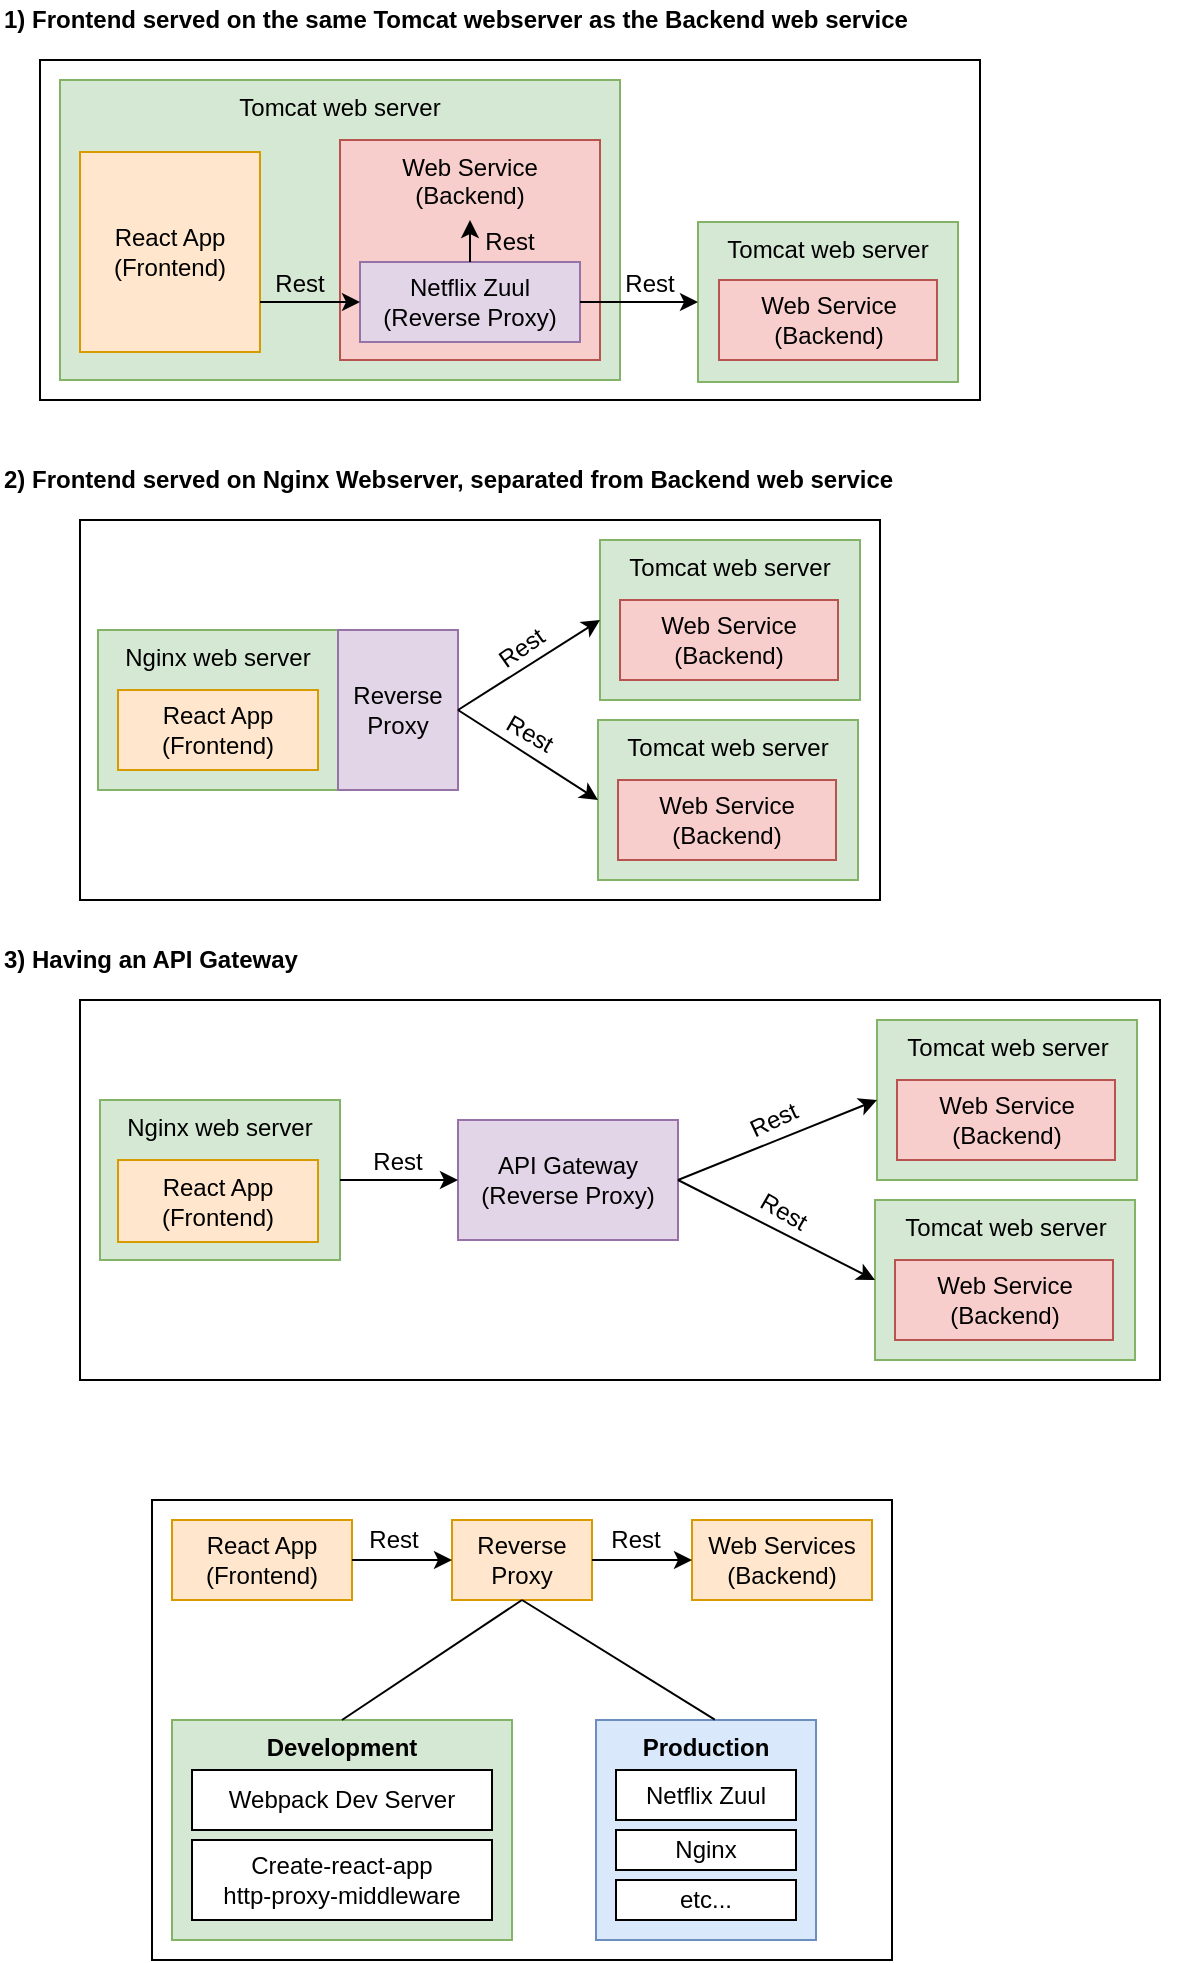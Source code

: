<mxfile version="14.6.13" type="device"><diagram id="Fkw8eMDGHqez8uOC3264" name="Page-1"><mxGraphModel dx="1306" dy="645" grid="1" gridSize="10" guides="1" tooltips="1" connect="1" arrows="1" fold="1" page="1" pageScale="1" pageWidth="850" pageHeight="1100" math="0" shadow="0"><root><mxCell id="0"/><mxCell id="1" parent="0"/><mxCell id="xfA2XDTKT5BC8sRbpRYR-3" value="" style="rounded=0;whiteSpace=wrap;html=1;" vertex="1" parent="1"><mxGeometry x="70" y="300" width="400" height="190" as="geometry"/></mxCell><mxCell id="xfA2XDTKT5BC8sRbpRYR-2" value="" style="rounded=0;whiteSpace=wrap;html=1;" vertex="1" parent="1"><mxGeometry x="50" y="70" width="470" height="170" as="geometry"/></mxCell><mxCell id="N-eZqZylQsvtXSieaPsM-51" value="Nginx web server" style="rounded=0;whiteSpace=wrap;html=1;fillColor=#d5e8d4;align=center;verticalAlign=top;strokeColor=#82b366;" parent="1" vertex="1"><mxGeometry x="79" y="355" width="120" height="80" as="geometry"/></mxCell><mxCell id="N-eZqZylQsvtXSieaPsM-48" value="Tomcat web server" style="rounded=0;whiteSpace=wrap;html=1;fillColor=#d5e8d4;align=center;verticalAlign=top;strokeColor=#82b366;" parent="1" vertex="1"><mxGeometry x="60" y="80" width="280" height="150" as="geometry"/></mxCell><mxCell id="N-eZqZylQsvtXSieaPsM-44" value="" style="rounded=0;whiteSpace=wrap;html=1;align=center;" parent="1" vertex="1"><mxGeometry x="106" y="790" width="370" height="230" as="geometry"/></mxCell><mxCell id="N-eZqZylQsvtXSieaPsM-3" value="1) Frontend served on the same Tomcat webserver as the Backend web service" style="text;html=1;strokeColor=none;fillColor=none;align=left;verticalAlign=middle;whiteSpace=wrap;rounded=0;fontStyle=1" parent="1" vertex="1"><mxGeometry x="30" y="40" width="570" height="20" as="geometry"/></mxCell><mxCell id="N-eZqZylQsvtXSieaPsM-4" value="2) Frontend served on Nginx Webserver, separated from Backend web service" style="text;html=1;strokeColor=none;fillColor=none;align=left;verticalAlign=middle;whiteSpace=wrap;rounded=0;fontStyle=1" parent="1" vertex="1"><mxGeometry x="30" y="270" width="590" height="20" as="geometry"/></mxCell><mxCell id="N-eZqZylQsvtXSieaPsM-18" value="React App&lt;br&gt;(Frontend)" style="rounded=0;whiteSpace=wrap;html=1;align=center;fillColor=#ffe6cc;strokeColor=#d79b00;" parent="1" vertex="1"><mxGeometry x="116" y="800" width="90" height="40" as="geometry"/></mxCell><mxCell id="N-eZqZylQsvtXSieaPsM-19" value="&lt;div&gt;Web Services&lt;/div&gt;&lt;div&gt;(Backend)&lt;br&gt;&lt;/div&gt;" style="rounded=0;whiteSpace=wrap;html=1;align=center;fillColor=#ffe6cc;strokeColor=#d79b00;" parent="1" vertex="1"><mxGeometry x="376" y="800" width="90" height="40" as="geometry"/></mxCell><mxCell id="N-eZqZylQsvtXSieaPsM-24" value="&lt;div&gt;Reverse &lt;br&gt;&lt;/div&gt;&lt;div&gt;Proxy&lt;/div&gt; " style="rounded=0;whiteSpace=wrap;html=1;align=center;fillColor=#ffe6cc;strokeColor=#d79b00;" parent="1" vertex="1"><mxGeometry x="256" y="800" width="70" height="40" as="geometry"/></mxCell><mxCell id="N-eZqZylQsvtXSieaPsM-30" value="" style="endArrow=classic;html=1;exitX=1;exitY=0.5;exitDx=0;exitDy=0;entryX=0;entryY=0.5;entryDx=0;entryDy=0;" parent="1" source="N-eZqZylQsvtXSieaPsM-18" target="N-eZqZylQsvtXSieaPsM-24" edge="1"><mxGeometry width="50" height="50" relative="1" as="geometry"><mxPoint x="216" y="770" as="sourcePoint"/><mxPoint x="266" y="720" as="targetPoint"/></mxGeometry></mxCell><mxCell id="N-eZqZylQsvtXSieaPsM-31" value="" style="endArrow=classic;html=1;entryX=0;entryY=0.5;entryDx=0;entryDy=0;exitX=1;exitY=0.5;exitDx=0;exitDy=0;" parent="1" source="N-eZqZylQsvtXSieaPsM-24" target="N-eZqZylQsvtXSieaPsM-19" edge="1"><mxGeometry width="50" height="50" relative="1" as="geometry"><mxPoint x="256" y="810" as="sourcePoint"/><mxPoint x="306" y="760" as="targetPoint"/></mxGeometry></mxCell><mxCell id="N-eZqZylQsvtXSieaPsM-32" value="Rest" style="text;html=1;strokeColor=none;fillColor=none;align=center;verticalAlign=middle;whiteSpace=wrap;rounded=0;" parent="1" vertex="1"><mxGeometry x="207" y="800" width="40" height="20" as="geometry"/></mxCell><mxCell id="N-eZqZylQsvtXSieaPsM-33" value="Rest" style="text;html=1;strokeColor=none;fillColor=none;align=center;verticalAlign=middle;whiteSpace=wrap;rounded=0;" parent="1" vertex="1"><mxGeometry x="328" y="800" width="40" height="20" as="geometry"/></mxCell><mxCell id="N-eZqZylQsvtXSieaPsM-34" value="&lt;b&gt;Development&lt;/b&gt;" style="rounded=0;whiteSpace=wrap;html=1;align=center;verticalAlign=top;fillColor=#d5e8d4;strokeColor=#82b366;" parent="1" vertex="1"><mxGeometry x="116" y="900" width="170" height="110" as="geometry"/></mxCell><mxCell id="N-eZqZylQsvtXSieaPsM-35" value="&lt;div&gt;Webpack Dev Server&lt;/div&gt;" style="rounded=0;whiteSpace=wrap;html=1;align=center;" parent="1" vertex="1"><mxGeometry x="126" y="925" width="150" height="30" as="geometry"/></mxCell><mxCell id="N-eZqZylQsvtXSieaPsM-36" value="&lt;div&gt;Create-react-app&lt;br&gt;&lt;/div&gt;&lt;div&gt;http-proxy-middleware&lt;/div&gt;" style="rounded=0;whiteSpace=wrap;html=1;align=center;" parent="1" vertex="1"><mxGeometry x="126" y="960" width="150" height="40" as="geometry"/></mxCell><mxCell id="N-eZqZylQsvtXSieaPsM-37" value="&lt;b&gt;Production&lt;/b&gt;" style="rounded=0;whiteSpace=wrap;html=1;align=center;verticalAlign=top;fillColor=#dae8fc;strokeColor=#6c8ebf;" parent="1" vertex="1"><mxGeometry x="328" y="900" width="110" height="110" as="geometry"/></mxCell><mxCell id="N-eZqZylQsvtXSieaPsM-38" value="Netflix Zuul" style="rounded=0;whiteSpace=wrap;html=1;align=center;" parent="1" vertex="1"><mxGeometry x="338" y="925" width="90" height="25" as="geometry"/></mxCell><mxCell id="N-eZqZylQsvtXSieaPsM-39" value="Nginx" style="rounded=0;whiteSpace=wrap;html=1;align=center;" parent="1" vertex="1"><mxGeometry x="338" y="955" width="90" height="20" as="geometry"/></mxCell><mxCell id="N-eZqZylQsvtXSieaPsM-40" value="" style="endArrow=none;html=1;entryX=0.5;entryY=1;entryDx=0;entryDy=0;exitX=0.5;exitY=0;exitDx=0;exitDy=0;" parent="1" source="N-eZqZylQsvtXSieaPsM-34" target="N-eZqZylQsvtXSieaPsM-24" edge="1"><mxGeometry width="50" height="50" relative="1" as="geometry"><mxPoint x="256" y="930" as="sourcePoint"/><mxPoint x="306" y="880" as="targetPoint"/></mxGeometry></mxCell><mxCell id="N-eZqZylQsvtXSieaPsM-41" value="" style="endArrow=none;html=1;entryX=0.5;entryY=1;entryDx=0;entryDy=0;exitX=0.54;exitY=-0.002;exitDx=0;exitDy=0;exitPerimeter=0;" parent="1" source="N-eZqZylQsvtXSieaPsM-37" target="N-eZqZylQsvtXSieaPsM-24" edge="1"><mxGeometry width="50" height="50" relative="1" as="geometry"><mxPoint x="226" y="930" as="sourcePoint"/><mxPoint x="276" y="880" as="targetPoint"/></mxGeometry></mxCell><mxCell id="N-eZqZylQsvtXSieaPsM-43" value="etc..." style="rounded=0;whiteSpace=wrap;html=1;align=center;" parent="1" vertex="1"><mxGeometry x="338" y="980" width="90" height="20" as="geometry"/></mxCell><mxCell id="N-eZqZylQsvtXSieaPsM-46" value="React App&lt;br&gt;(Frontend)" style="rounded=0;whiteSpace=wrap;html=1;align=center;fillColor=#ffe6cc;strokeColor=#d79b00;" parent="1" vertex="1"><mxGeometry x="70" y="116" width="90" height="100" as="geometry"/></mxCell><mxCell id="N-eZqZylQsvtXSieaPsM-47" value="&lt;div&gt;Web Service&lt;/div&gt;&lt;div&gt;(Backend)&lt;br&gt;&lt;/div&gt;" style="rounded=0;whiteSpace=wrap;html=1;align=center;fillColor=#f8cecc;strokeColor=#b85450;verticalAlign=top;" parent="1" vertex="1"><mxGeometry x="200" y="110" width="130" height="110" as="geometry"/></mxCell><mxCell id="N-eZqZylQsvtXSieaPsM-49" value="&lt;div&gt;Netflix Zuul&lt;/div&gt;&lt;div&gt;(Reverse Proxy)&lt;br&gt;&lt;/div&gt;" style="rounded=0;whiteSpace=wrap;html=1;fillColor=#e1d5e7;align=center;strokeColor=#9673a6;" parent="1" vertex="1"><mxGeometry x="210" y="171" width="110" height="40" as="geometry"/></mxCell><mxCell id="N-eZqZylQsvtXSieaPsM-50" value="React App&lt;br&gt;(Frontend)" style="rounded=0;whiteSpace=wrap;html=1;align=center;fillColor=#ffe6cc;strokeColor=#d79b00;" parent="1" vertex="1"><mxGeometry x="89" y="385" width="100" height="40" as="geometry"/></mxCell><mxCell id="N-eZqZylQsvtXSieaPsM-52" value="Tomcat web server" style="rounded=0;whiteSpace=wrap;html=1;fillColor=#d5e8d4;align=center;verticalAlign=top;strokeColor=#82b366;" parent="1" vertex="1"><mxGeometry x="330" y="310" width="130" height="80" as="geometry"/></mxCell><mxCell id="N-eZqZylQsvtXSieaPsM-54" value="&lt;div&gt;Web Service&lt;/div&gt;&lt;div&gt;(Backend)&lt;br&gt;&lt;/div&gt;" style="rounded=0;whiteSpace=wrap;html=1;align=center;fillColor=#f8cecc;strokeColor=#b85450;" parent="1" vertex="1"><mxGeometry x="340" y="340" width="109" height="40" as="geometry"/></mxCell><mxCell id="N-eZqZylQsvtXSieaPsM-56" value="Reverse Proxy" style="rounded=0;whiteSpace=wrap;html=1;fillColor=#e1d5e7;align=center;strokeColor=#9673a6;" parent="1" vertex="1"><mxGeometry x="199" y="355" width="60" height="80" as="geometry"/></mxCell><mxCell id="N-eZqZylQsvtXSieaPsM-57" value="" style="endArrow=classic;html=1;exitX=1;exitY=0.5;exitDx=0;exitDy=0;entryX=0;entryY=0.5;entryDx=0;entryDy=0;" parent="1" source="N-eZqZylQsvtXSieaPsM-56" target="N-eZqZylQsvtXSieaPsM-52" edge="1"><mxGeometry width="50" height="50" relative="1" as="geometry"><mxPoint x="260" y="380" as="sourcePoint"/><mxPoint x="310" y="330" as="targetPoint"/></mxGeometry></mxCell><mxCell id="N-eZqZylQsvtXSieaPsM-58" value="Rest" style="text;html=1;strokeColor=none;fillColor=none;align=center;verticalAlign=middle;whiteSpace=wrap;rounded=0;rotation=-35;" parent="1" vertex="1"><mxGeometry x="271" y="354" width="40" height="20" as="geometry"/></mxCell><mxCell id="N-eZqZylQsvtXSieaPsM-59" value="" style="endArrow=classic;html=1;exitX=1;exitY=0.75;exitDx=0;exitDy=0;entryX=0;entryY=0.5;entryDx=0;entryDy=0;" parent="1" source="N-eZqZylQsvtXSieaPsM-46" target="N-eZqZylQsvtXSieaPsM-49" edge="1"><mxGeometry width="50" height="50" relative="1" as="geometry"><mxPoint x="260" y="210" as="sourcePoint"/><mxPoint x="310" y="160" as="targetPoint"/></mxGeometry></mxCell><mxCell id="N-eZqZylQsvtXSieaPsM-60" value="Rest" style="text;html=1;strokeColor=none;fillColor=none;align=center;verticalAlign=middle;whiteSpace=wrap;rounded=0;" parent="1" vertex="1"><mxGeometry x="160" y="172" width="40" height="20" as="geometry"/></mxCell><mxCell id="xfA2XDTKT5BC8sRbpRYR-4" value="Tomcat web server" style="rounded=0;whiteSpace=wrap;html=1;fillColor=#d5e8d4;align=center;verticalAlign=top;strokeColor=#82b366;" vertex="1" parent="1"><mxGeometry x="329" y="400" width="130" height="80" as="geometry"/></mxCell><mxCell id="xfA2XDTKT5BC8sRbpRYR-5" value="&lt;div&gt;Web Service&lt;/div&gt;&lt;div&gt;(Backend)&lt;br&gt;&lt;/div&gt;" style="rounded=0;whiteSpace=wrap;html=1;align=center;fillColor=#f8cecc;strokeColor=#b85450;" vertex="1" parent="1"><mxGeometry x="339" y="430" width="109" height="40" as="geometry"/></mxCell><mxCell id="xfA2XDTKT5BC8sRbpRYR-6" value="" style="endArrow=classic;html=1;exitX=1;exitY=0.5;exitDx=0;exitDy=0;entryX=0;entryY=0.5;entryDx=0;entryDy=0;" edge="1" parent="1" source="N-eZqZylQsvtXSieaPsM-56" target="xfA2XDTKT5BC8sRbpRYR-4"><mxGeometry width="50" height="50" relative="1" as="geometry"><mxPoint x="269" y="405" as="sourcePoint"/><mxPoint x="340" y="360" as="targetPoint"/></mxGeometry></mxCell><mxCell id="xfA2XDTKT5BC8sRbpRYR-7" value="Rest" style="text;html=1;strokeColor=none;fillColor=none;align=center;verticalAlign=middle;whiteSpace=wrap;rounded=0;rotation=30;" vertex="1" parent="1"><mxGeometry x="275" y="397" width="40" height="20" as="geometry"/></mxCell><mxCell id="xfA2XDTKT5BC8sRbpRYR-9" value="Tomcat web server" style="rounded=0;whiteSpace=wrap;html=1;fillColor=#d5e8d4;align=center;verticalAlign=top;strokeColor=#82b366;" vertex="1" parent="1"><mxGeometry x="379" y="151" width="130" height="80" as="geometry"/></mxCell><mxCell id="xfA2XDTKT5BC8sRbpRYR-10" value="&lt;div&gt;Web Service&lt;/div&gt;&lt;div&gt;(Backend)&lt;br&gt;&lt;/div&gt;" style="rounded=0;whiteSpace=wrap;html=1;align=center;fillColor=#f8cecc;strokeColor=#b85450;" vertex="1" parent="1"><mxGeometry x="389.5" y="180" width="109" height="40" as="geometry"/></mxCell><mxCell id="xfA2XDTKT5BC8sRbpRYR-11" value="" style="endArrow=classic;html=1;exitX=1;exitY=0.5;exitDx=0;exitDy=0;entryX=0;entryY=0.5;entryDx=0;entryDy=0;" edge="1" parent="1" source="N-eZqZylQsvtXSieaPsM-49" target="xfA2XDTKT5BC8sRbpRYR-9"><mxGeometry width="50" height="50" relative="1" as="geometry"><mxPoint x="480" y="220" as="sourcePoint"/><mxPoint x="530" y="220" as="targetPoint"/></mxGeometry></mxCell><mxCell id="xfA2XDTKT5BC8sRbpRYR-12" value="Rest" style="text;html=1;strokeColor=none;fillColor=none;align=center;verticalAlign=middle;whiteSpace=wrap;rounded=0;" vertex="1" parent="1"><mxGeometry x="335" y="172" width="40" height="20" as="geometry"/></mxCell><mxCell id="xfA2XDTKT5BC8sRbpRYR-13" value="" style="endArrow=classic;html=1;exitX=0.5;exitY=0;exitDx=0;exitDy=0;" edge="1" parent="1" source="N-eZqZylQsvtXSieaPsM-49"><mxGeometry width="50" height="50" relative="1" as="geometry"><mxPoint x="-10" y="180" as="sourcePoint"/><mxPoint x="265" y="150" as="targetPoint"/></mxGeometry></mxCell><mxCell id="xfA2XDTKT5BC8sRbpRYR-14" value="Rest" style="text;html=1;strokeColor=none;fillColor=none;align=center;verticalAlign=middle;whiteSpace=wrap;rounded=0;" vertex="1" parent="1"><mxGeometry x="265" y="151" width="40" height="20" as="geometry"/></mxCell><mxCell id="xfA2XDTKT5BC8sRbpRYR-15" value="3) Having an API Gateway" style="text;html=1;strokeColor=none;fillColor=none;align=left;verticalAlign=middle;whiteSpace=wrap;rounded=0;fontStyle=1" vertex="1" parent="1"><mxGeometry x="30" y="510" width="590" height="20" as="geometry"/></mxCell><mxCell id="xfA2XDTKT5BC8sRbpRYR-16" value="" style="rounded=0;whiteSpace=wrap;html=1;" vertex="1" parent="1"><mxGeometry x="70" y="540" width="540" height="190" as="geometry"/></mxCell><mxCell id="xfA2XDTKT5BC8sRbpRYR-17" value="Nginx web server" style="rounded=0;whiteSpace=wrap;html=1;fillColor=#d5e8d4;align=center;verticalAlign=top;strokeColor=#82b366;" vertex="1" parent="1"><mxGeometry x="80" y="590" width="120" height="80" as="geometry"/></mxCell><mxCell id="xfA2XDTKT5BC8sRbpRYR-18" value="React App&lt;br&gt;(Frontend)" style="rounded=0;whiteSpace=wrap;html=1;align=center;fillColor=#ffe6cc;strokeColor=#d79b00;" vertex="1" parent="1"><mxGeometry x="89" y="620" width="100" height="41" as="geometry"/></mxCell><mxCell id="xfA2XDTKT5BC8sRbpRYR-19" value="Tomcat web server" style="rounded=0;whiteSpace=wrap;html=1;fillColor=#d5e8d4;align=center;verticalAlign=top;strokeColor=#82b366;" vertex="1" parent="1"><mxGeometry x="468.5" y="550" width="130" height="80" as="geometry"/></mxCell><mxCell id="xfA2XDTKT5BC8sRbpRYR-20" value="&lt;div&gt;Web Service&lt;/div&gt;&lt;div&gt;(Backend)&lt;br&gt;&lt;/div&gt;" style="rounded=0;whiteSpace=wrap;html=1;align=center;fillColor=#f8cecc;strokeColor=#b85450;" vertex="1" parent="1"><mxGeometry x="478.5" y="580" width="109" height="40" as="geometry"/></mxCell><mxCell id="xfA2XDTKT5BC8sRbpRYR-21" value="API Gateway&lt;div&gt;(Reverse Proxy)&lt;br&gt;&lt;/div&gt;" style="rounded=0;whiteSpace=wrap;html=1;fillColor=#e1d5e7;align=center;strokeColor=#9673a6;" vertex="1" parent="1"><mxGeometry x="259" y="600" width="110" height="60" as="geometry"/></mxCell><mxCell id="xfA2XDTKT5BC8sRbpRYR-22" value="" style="endArrow=classic;html=1;exitX=1;exitY=0.5;exitDx=0;exitDy=0;entryX=0;entryY=0.5;entryDx=0;entryDy=0;" edge="1" parent="1" source="xfA2XDTKT5BC8sRbpRYR-21" target="xfA2XDTKT5BC8sRbpRYR-19"><mxGeometry width="50" height="50" relative="1" as="geometry"><mxPoint x="229" y="620" as="sourcePoint"/><mxPoint x="279" y="570" as="targetPoint"/></mxGeometry></mxCell><mxCell id="xfA2XDTKT5BC8sRbpRYR-23" value="Rest" style="text;html=1;strokeColor=none;fillColor=none;align=center;verticalAlign=middle;whiteSpace=wrap;rounded=0;rotation=-25;" vertex="1" parent="1"><mxGeometry x="397" y="590" width="40" height="20" as="geometry"/></mxCell><mxCell id="xfA2XDTKT5BC8sRbpRYR-24" value="Tomcat web server" style="rounded=0;whiteSpace=wrap;html=1;fillColor=#d5e8d4;align=center;verticalAlign=top;strokeColor=#82b366;" vertex="1" parent="1"><mxGeometry x="467.5" y="640" width="130" height="80" as="geometry"/></mxCell><mxCell id="xfA2XDTKT5BC8sRbpRYR-25" value="&lt;div&gt;Web Service&lt;/div&gt;&lt;div&gt;(Backend)&lt;br&gt;&lt;/div&gt;" style="rounded=0;whiteSpace=wrap;html=1;align=center;fillColor=#f8cecc;strokeColor=#b85450;" vertex="1" parent="1"><mxGeometry x="477.5" y="670" width="109" height="40" as="geometry"/></mxCell><mxCell id="xfA2XDTKT5BC8sRbpRYR-26" value="" style="endArrow=classic;html=1;exitX=1;exitY=0.5;exitDx=0;exitDy=0;entryX=0;entryY=0.5;entryDx=0;entryDy=0;" edge="1" parent="1" source="xfA2XDTKT5BC8sRbpRYR-21" target="xfA2XDTKT5BC8sRbpRYR-24"><mxGeometry width="50" height="50" relative="1" as="geometry"><mxPoint x="238" y="645" as="sourcePoint"/><mxPoint x="309" y="600" as="targetPoint"/></mxGeometry></mxCell><mxCell id="xfA2XDTKT5BC8sRbpRYR-27" value="Rest" style="text;html=1;strokeColor=none;fillColor=none;align=center;verticalAlign=middle;whiteSpace=wrap;rounded=0;rotation=30;" vertex="1" parent="1"><mxGeometry x="402" y="636" width="40" height="20" as="geometry"/></mxCell><mxCell id="xfA2XDTKT5BC8sRbpRYR-29" value="" style="endArrow=classic;html=1;entryX=0;entryY=0.5;entryDx=0;entryDy=0;exitX=1;exitY=0.5;exitDx=0;exitDy=0;" edge="1" parent="1" source="xfA2XDTKT5BC8sRbpRYR-17" target="xfA2XDTKT5BC8sRbpRYR-21"><mxGeometry width="50" height="50" relative="1" as="geometry"><mxPoint x="170" y="620" as="sourcePoint"/><mxPoint x="220" y="570" as="targetPoint"/></mxGeometry></mxCell><mxCell id="xfA2XDTKT5BC8sRbpRYR-31" value="Rest" style="text;html=1;strokeColor=none;fillColor=none;align=center;verticalAlign=middle;whiteSpace=wrap;rounded=0;rotation=0;" vertex="1" parent="1"><mxGeometry x="209" y="611" width="40" height="20" as="geometry"/></mxCell></root></mxGraphModel></diagram></mxfile>